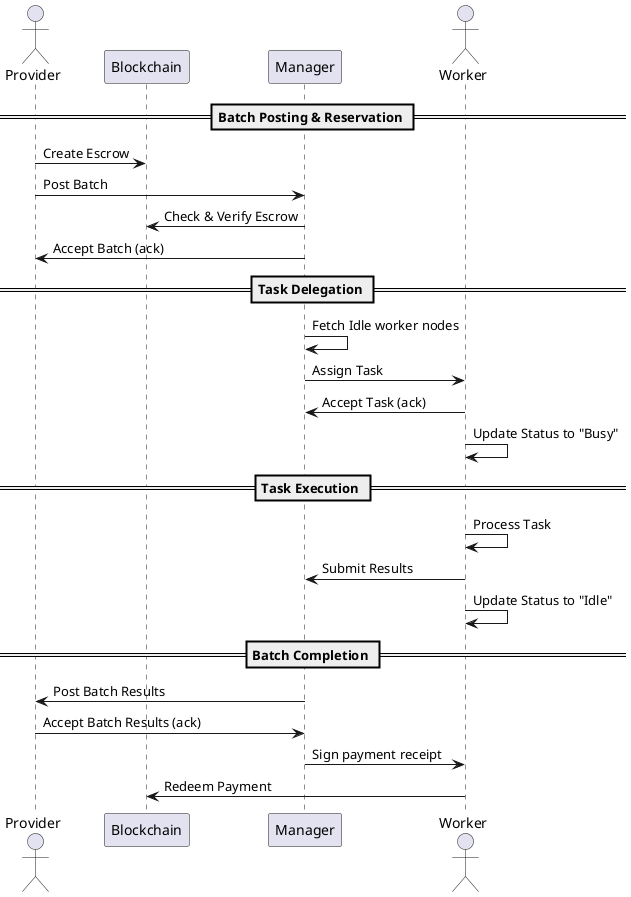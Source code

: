 @startuml

actor Provider
participant Blockchain
participant Manager
actor Worker

== Batch Posting & Reservation ==
Provider -> Blockchain: Create Escrow
Provider -> Manager: Post Batch
Manager -> Blockchain: Check & Verify Escrow
Manager -> Provider: Accept Batch (ack) 

== Task Delegation ==
Manager -> Manager: Fetch Idle worker nodes
Manager -> Worker: Assign Task
Worker -> Manager: Accept Task (ack)
Worker -> Worker: Update Status to "Busy"

== Task Execution ==
Worker -> Worker: Process Task
Worker -> Manager: Submit Results
Worker -> Worker: Update Status to "Idle"

== Batch Completion ==
Manager -> Provider: Post Batch Results
Provider -> Manager: Accept Batch Results (ack)
Manager -> Worker: Sign payment receipt
Worker -> Blockchain: Redeem Payment

@enduml
